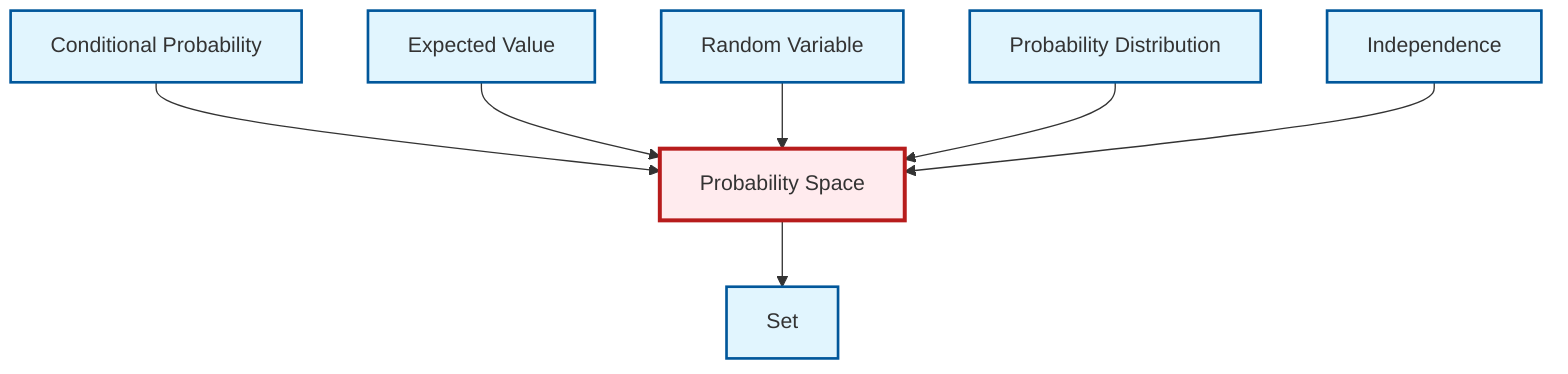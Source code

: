 graph TD
    classDef definition fill:#e1f5fe,stroke:#01579b,stroke-width:2px
    classDef theorem fill:#f3e5f5,stroke:#4a148c,stroke-width:2px
    classDef axiom fill:#fff3e0,stroke:#e65100,stroke-width:2px
    classDef example fill:#e8f5e9,stroke:#1b5e20,stroke-width:2px
    classDef current fill:#ffebee,stroke:#b71c1c,stroke-width:3px
    def-conditional-probability["Conditional Probability"]:::definition
    def-random-variable["Random Variable"]:::definition
    def-probability-distribution["Probability Distribution"]:::definition
    def-independence["Independence"]:::definition
    def-expectation["Expected Value"]:::definition
    def-set["Set"]:::definition
    def-probability-space["Probability Space"]:::definition
    def-conditional-probability --> def-probability-space
    def-expectation --> def-probability-space
    def-probability-space --> def-set
    def-random-variable --> def-probability-space
    def-probability-distribution --> def-probability-space
    def-independence --> def-probability-space
    class def-probability-space current